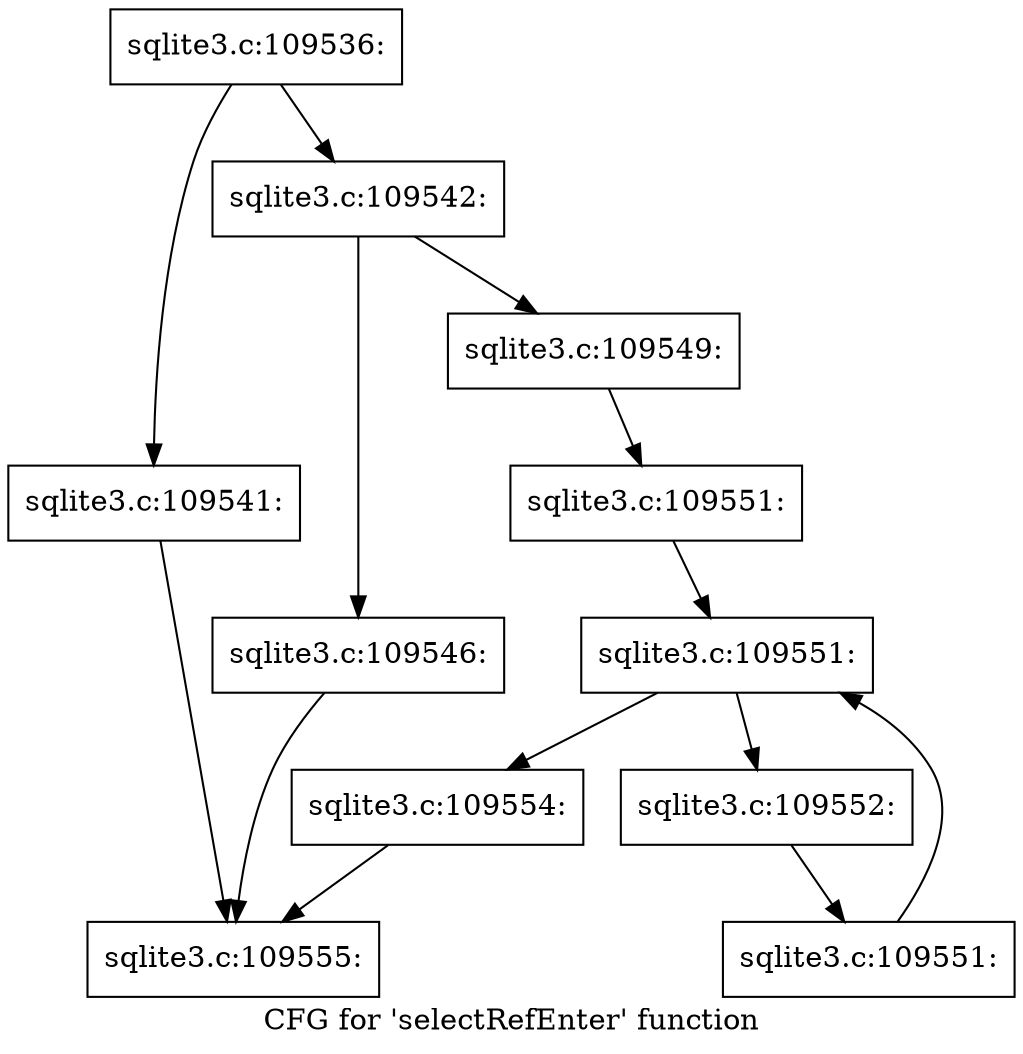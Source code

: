 digraph "CFG for 'selectRefEnter' function" {
	label="CFG for 'selectRefEnter' function";

	Node0x55c0f8eea610 [shape=record,label="{sqlite3.c:109536:}"];
	Node0x55c0f8eea610 -> Node0x55c0f8ef28c0;
	Node0x55c0f8eea610 -> Node0x55c0f8ef2910;
	Node0x55c0f8ef28c0 [shape=record,label="{sqlite3.c:109541:}"];
	Node0x55c0f8ef28c0 -> Node0x55c0f8eea790;
	Node0x55c0f8ef2910 [shape=record,label="{sqlite3.c:109542:}"];
	Node0x55c0f8ef2910 -> Node0x55c0f8ef41b0;
	Node0x55c0f8ef2910 -> Node0x55c0f8ef4250;
	Node0x55c0f8ef41b0 [shape=record,label="{sqlite3.c:109546:}"];
	Node0x55c0f8ef41b0 -> Node0x55c0f8eea790;
	Node0x55c0f8ef4250 [shape=record,label="{sqlite3.c:109549:}"];
	Node0x55c0f8ef4250 -> Node0x55c0f8ef4200;
	Node0x55c0f8ef4200 [shape=record,label="{sqlite3.c:109551:}"];
	Node0x55c0f8ef4200 -> Node0x55c0f8ef4fd0;
	Node0x55c0f8ef4fd0 [shape=record,label="{sqlite3.c:109551:}"];
	Node0x55c0f8ef4fd0 -> Node0x55c0f8ef51f0;
	Node0x55c0f8ef4fd0 -> Node0x55c0f8ef4e20;
	Node0x55c0f8ef51f0 [shape=record,label="{sqlite3.c:109552:}"];
	Node0x55c0f8ef51f0 -> Node0x55c0f8ef5160;
	Node0x55c0f8ef5160 [shape=record,label="{sqlite3.c:109551:}"];
	Node0x55c0f8ef5160 -> Node0x55c0f8ef4fd0;
	Node0x55c0f8ef4e20 [shape=record,label="{sqlite3.c:109554:}"];
	Node0x55c0f8ef4e20 -> Node0x55c0f8eea790;
	Node0x55c0f8eea790 [shape=record,label="{sqlite3.c:109555:}"];
}
